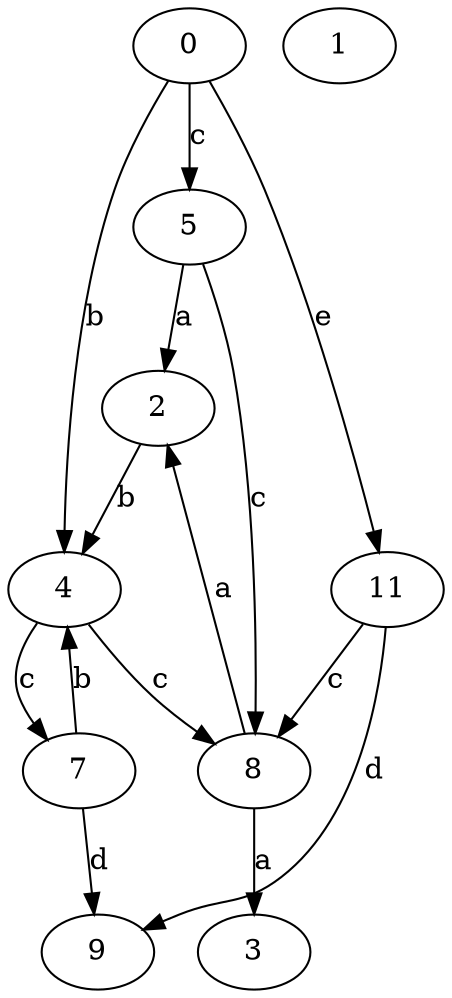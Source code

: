 strict digraph  {
2;
3;
4;
5;
0;
7;
8;
9;
1;
11;
2 -> 4  [label=b];
4 -> 7  [label=c];
4 -> 8  [label=c];
5 -> 2  [label=a];
5 -> 8  [label=c];
0 -> 4  [label=b];
0 -> 5  [label=c];
0 -> 11  [label=e];
7 -> 4  [label=b];
7 -> 9  [label=d];
8 -> 2  [label=a];
8 -> 3  [label=a];
11 -> 8  [label=c];
11 -> 9  [label=d];
}
